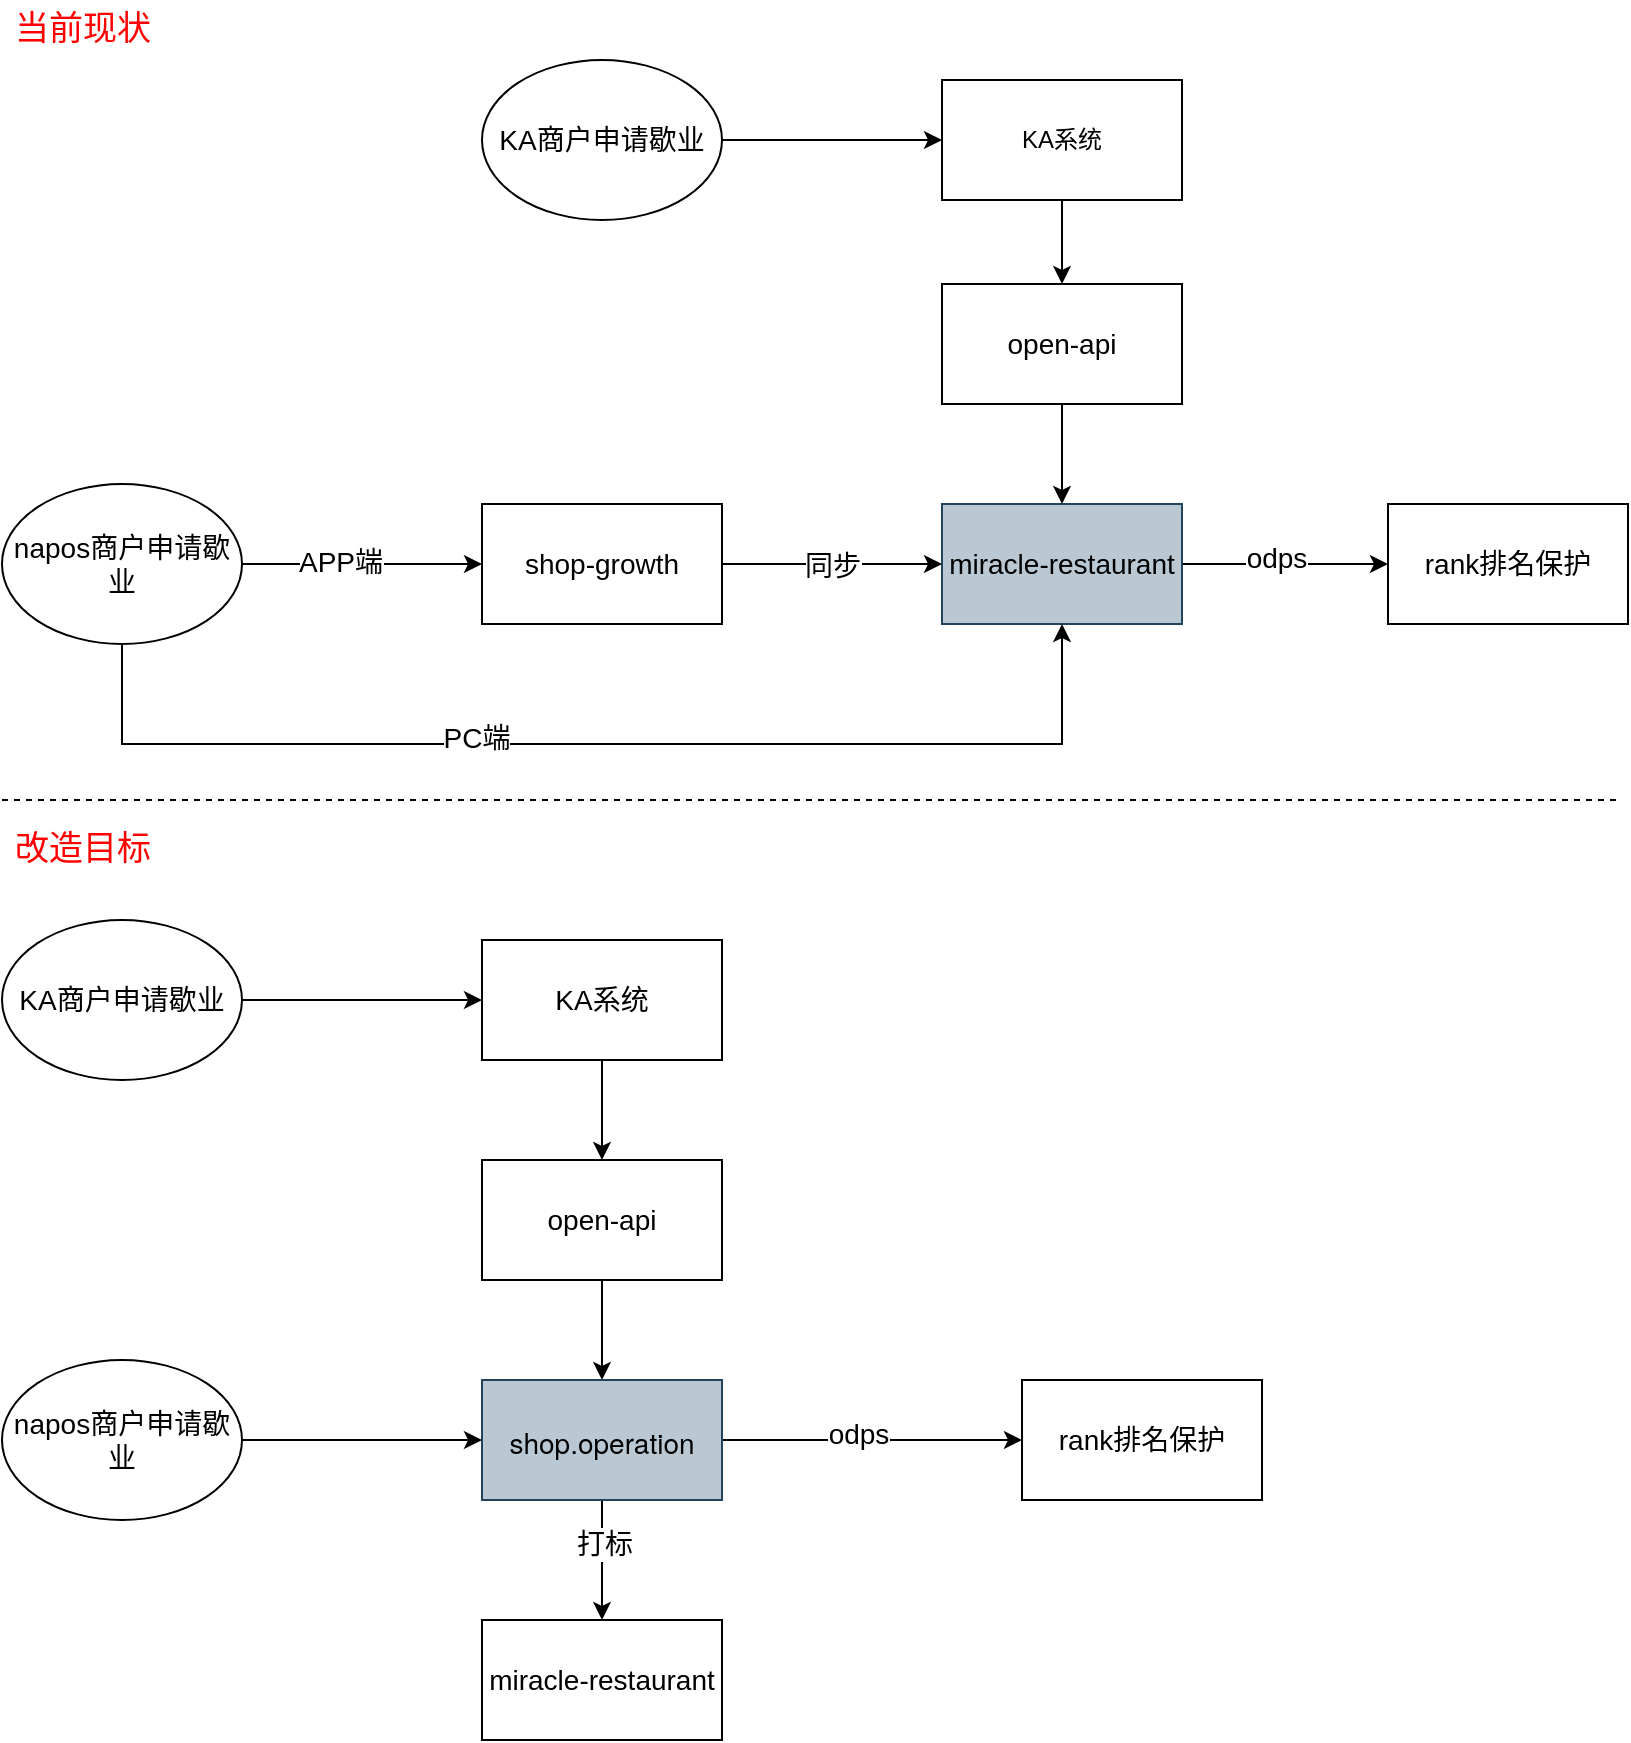 <mxfile version="12.9.14" type="github">
  <diagram id="5dy7yaolOnMXZYMXIKAr" name="应用架构改造方案">
    <mxGraphModel dx="946" dy="517" grid="1" gridSize="10" guides="1" tooltips="1" connect="1" arrows="1" fold="1" page="1" pageScale="1" pageWidth="827" pageHeight="1169" math="0" shadow="0">
      <root>
        <mxCell id="0" />
        <mxCell id="1" parent="0" />
        <mxCell id="OHUG3ohnD9J3LGAaQfuR-18" style="edgeStyle=orthogonalEdgeStyle;rounded=0;orthogonalLoop=1;jettySize=auto;html=1;exitX=1;exitY=0.5;exitDx=0;exitDy=0;entryX=0;entryY=0.5;entryDx=0;entryDy=0;fontSize=14;" edge="1" parent="1" source="OHUG3ohnD9J3LGAaQfuR-1" target="OHUG3ohnD9J3LGAaQfuR-15">
          <mxGeometry relative="1" as="geometry" />
        </mxCell>
        <mxCell id="OHUG3ohnD9J3LGAaQfuR-19" value="odps" style="edgeLabel;html=1;align=center;verticalAlign=middle;resizable=0;points=[];fontSize=14;" vertex="1" connectable="0" parent="OHUG3ohnD9J3LGAaQfuR-18">
          <mxGeometry x="-0.1" y="3" relative="1" as="geometry">
            <mxPoint as="offset" />
          </mxGeometry>
        </mxCell>
        <mxCell id="OHUG3ohnD9J3LGAaQfuR-1" value="miracle-restaurant" style="rounded=0;whiteSpace=wrap;html=1;fontSize=14;fillColor=#bac8d3;strokeColor=#23445d;" vertex="1" parent="1">
          <mxGeometry x="480" y="252" width="120" height="60" as="geometry" />
        </mxCell>
        <mxCell id="OHUG3ohnD9J3LGAaQfuR-5" style="edgeStyle=orthogonalEdgeStyle;rounded=0;orthogonalLoop=1;jettySize=auto;html=1;exitX=0.5;exitY=1;exitDx=0;exitDy=0;entryX=0.5;entryY=0;entryDx=0;entryDy=0;fontSize=14;" edge="1" parent="1" source="OHUG3ohnD9J3LGAaQfuR-2" target="OHUG3ohnD9J3LGAaQfuR-1">
          <mxGeometry relative="1" as="geometry" />
        </mxCell>
        <mxCell id="OHUG3ohnD9J3LGAaQfuR-2" value="open-api" style="rounded=0;whiteSpace=wrap;html=1;fontSize=14;" vertex="1" parent="1">
          <mxGeometry x="480" y="142" width="120" height="60" as="geometry" />
        </mxCell>
        <mxCell id="OHUG3ohnD9J3LGAaQfuR-4" style="edgeStyle=orthogonalEdgeStyle;rounded=0;orthogonalLoop=1;jettySize=auto;html=1;exitX=0.5;exitY=1;exitDx=0;exitDy=0;entryX=0.5;entryY=0;entryDx=0;entryDy=0;fontSize=14;" edge="1" parent="1" source="OHUG3ohnD9J3LGAaQfuR-3" target="OHUG3ohnD9J3LGAaQfuR-2">
          <mxGeometry relative="1" as="geometry" />
        </mxCell>
        <mxCell id="OHUG3ohnD9J3LGAaQfuR-3" value="KA系统" style="rounded=0;whiteSpace=wrap;html=1;" vertex="1" parent="1">
          <mxGeometry x="480" y="40" width="120" height="60" as="geometry" />
        </mxCell>
        <mxCell id="OHUG3ohnD9J3LGAaQfuR-7" style="edgeStyle=orthogonalEdgeStyle;rounded=0;orthogonalLoop=1;jettySize=auto;html=1;exitX=1;exitY=0.5;exitDx=0;exitDy=0;entryX=0;entryY=0.5;entryDx=0;entryDy=0;fontSize=14;" edge="1" parent="1" source="OHUG3ohnD9J3LGAaQfuR-6" target="OHUG3ohnD9J3LGAaQfuR-1">
          <mxGeometry relative="1" as="geometry" />
        </mxCell>
        <mxCell id="OHUG3ohnD9J3LGAaQfuR-61" value="同步" style="edgeLabel;html=1;align=center;verticalAlign=middle;resizable=0;points=[];fontSize=14;fontColor=#000000;" vertex="1" connectable="0" parent="OHUG3ohnD9J3LGAaQfuR-7">
          <mxGeometry y="-1" relative="1" as="geometry">
            <mxPoint as="offset" />
          </mxGeometry>
        </mxCell>
        <mxCell id="OHUG3ohnD9J3LGAaQfuR-6" value="shop-growth" style="rounded=0;whiteSpace=wrap;html=1;fontSize=14;" vertex="1" parent="1">
          <mxGeometry x="250" y="252" width="120" height="60" as="geometry" />
        </mxCell>
        <mxCell id="OHUG3ohnD9J3LGAaQfuR-9" style="edgeStyle=orthogonalEdgeStyle;rounded=0;orthogonalLoop=1;jettySize=auto;html=1;exitX=1;exitY=0.5;exitDx=0;exitDy=0;entryX=0;entryY=0.5;entryDx=0;entryDy=0;fontSize=14;" edge="1" parent="1" source="OHUG3ohnD9J3LGAaQfuR-8" target="OHUG3ohnD9J3LGAaQfuR-6">
          <mxGeometry relative="1" as="geometry" />
        </mxCell>
        <mxCell id="OHUG3ohnD9J3LGAaQfuR-11" value="APP端" style="edgeLabel;html=1;align=center;verticalAlign=middle;resizable=0;points=[];fontSize=14;" vertex="1" connectable="0" parent="OHUG3ohnD9J3LGAaQfuR-9">
          <mxGeometry x="-0.183" y="1" relative="1" as="geometry">
            <mxPoint as="offset" />
          </mxGeometry>
        </mxCell>
        <mxCell id="OHUG3ohnD9J3LGAaQfuR-10" style="edgeStyle=orthogonalEdgeStyle;rounded=0;orthogonalLoop=1;jettySize=auto;html=1;exitX=0.5;exitY=1;exitDx=0;exitDy=0;entryX=0.5;entryY=1;entryDx=0;entryDy=0;fontSize=14;" edge="1" parent="1" source="OHUG3ohnD9J3LGAaQfuR-8" target="OHUG3ohnD9J3LGAaQfuR-1">
          <mxGeometry relative="1" as="geometry">
            <Array as="points">
              <mxPoint x="70" y="372" />
              <mxPoint x="540" y="372" />
            </Array>
          </mxGeometry>
        </mxCell>
        <mxCell id="OHUG3ohnD9J3LGAaQfuR-12" value="PC端" style="edgeLabel;html=1;align=center;verticalAlign=middle;resizable=0;points=[];fontSize=14;" vertex="1" connectable="0" parent="OHUG3ohnD9J3LGAaQfuR-10">
          <mxGeometry x="-0.217" y="3" relative="1" as="geometry">
            <mxPoint as="offset" />
          </mxGeometry>
        </mxCell>
        <mxCell id="OHUG3ohnD9J3LGAaQfuR-8" value="napos商户申请歇业" style="ellipse;whiteSpace=wrap;html=1;fontSize=14;" vertex="1" parent="1">
          <mxGeometry x="10" y="242" width="120" height="80" as="geometry" />
        </mxCell>
        <mxCell id="OHUG3ohnD9J3LGAaQfuR-14" style="edgeStyle=orthogonalEdgeStyle;rounded=0;orthogonalLoop=1;jettySize=auto;html=1;exitX=1;exitY=0.5;exitDx=0;exitDy=0;entryX=0;entryY=0.5;entryDx=0;entryDy=0;fontSize=14;" edge="1" parent="1" source="OHUG3ohnD9J3LGAaQfuR-13" target="OHUG3ohnD9J3LGAaQfuR-3">
          <mxGeometry relative="1" as="geometry" />
        </mxCell>
        <mxCell id="OHUG3ohnD9J3LGAaQfuR-13" value="KA商户申请歇业" style="ellipse;whiteSpace=wrap;html=1;fontSize=14;" vertex="1" parent="1">
          <mxGeometry x="250" y="30" width="120" height="80" as="geometry" />
        </mxCell>
        <mxCell id="OHUG3ohnD9J3LGAaQfuR-15" value="rank排名保护" style="rounded=0;whiteSpace=wrap;html=1;fontSize=14;" vertex="1" parent="1">
          <mxGeometry x="703" y="252" width="120" height="60" as="geometry" />
        </mxCell>
        <mxCell id="OHUG3ohnD9J3LGAaQfuR-20" value="当前现状" style="text;html=1;align=center;verticalAlign=middle;resizable=0;points=[];autosize=1;fontSize=17;labelBackgroundColor=none;labelBorderColor=none;fontColor=#FF0000;" vertex="1" parent="1">
          <mxGeometry x="10" width="80" height="30" as="geometry" />
        </mxCell>
        <mxCell id="OHUG3ohnD9J3LGAaQfuR-21" value="" style="endArrow=none;dashed=1;html=1;fontSize=17;fontColor=#FF0000;labelBorderColor=none;strokeWidth=1;" edge="1" parent="1">
          <mxGeometry width="50" height="50" relative="1" as="geometry">
            <mxPoint x="10" y="400" as="sourcePoint" />
            <mxPoint x="820" y="400" as="targetPoint" />
          </mxGeometry>
        </mxCell>
        <mxCell id="OHUG3ohnD9J3LGAaQfuR-22" style="edgeStyle=orthogonalEdgeStyle;rounded=0;orthogonalLoop=1;jettySize=auto;html=1;exitX=1;exitY=0.5;exitDx=0;exitDy=0;entryX=0;entryY=0.5;entryDx=0;entryDy=0;fontSize=14;" edge="1" parent="1" source="OHUG3ohnD9J3LGAaQfuR-30" target="OHUG3ohnD9J3LGAaQfuR-38">
          <mxGeometry relative="1" as="geometry" />
        </mxCell>
        <mxCell id="OHUG3ohnD9J3LGAaQfuR-23" value="odps" style="edgeLabel;html=1;align=center;verticalAlign=middle;resizable=0;points=[];fontSize=14;" vertex="1" connectable="0" parent="OHUG3ohnD9J3LGAaQfuR-22">
          <mxGeometry x="-0.1" y="3" relative="1" as="geometry">
            <mxPoint as="offset" />
          </mxGeometry>
        </mxCell>
        <mxCell id="OHUG3ohnD9J3LGAaQfuR-24" value="miracle-restaurant" style="rounded=0;whiteSpace=wrap;html=1;fontSize=14;" vertex="1" parent="1">
          <mxGeometry x="250" y="810" width="120" height="60" as="geometry" />
        </mxCell>
        <mxCell id="OHUG3ohnD9J3LGAaQfuR-25" style="edgeStyle=orthogonalEdgeStyle;rounded=0;orthogonalLoop=1;jettySize=auto;html=1;exitX=0.5;exitY=1;exitDx=0;exitDy=0;entryX=0.5;entryY=0;entryDx=0;entryDy=0;fontSize=14;" edge="1" parent="1" source="OHUG3ohnD9J3LGAaQfuR-26" target="OHUG3ohnD9J3LGAaQfuR-30">
          <mxGeometry relative="1" as="geometry" />
        </mxCell>
        <mxCell id="OHUG3ohnD9J3LGAaQfuR-26" value="open-api" style="rounded=0;whiteSpace=wrap;html=1;fontSize=14;" vertex="1" parent="1">
          <mxGeometry x="250" y="580" width="120" height="60" as="geometry" />
        </mxCell>
        <mxCell id="OHUG3ohnD9J3LGAaQfuR-27" style="edgeStyle=orthogonalEdgeStyle;rounded=0;orthogonalLoop=1;jettySize=auto;html=1;exitX=0.5;exitY=1;exitDx=0;exitDy=0;entryX=0.5;entryY=0;entryDx=0;entryDy=0;fontSize=14;" edge="1" parent="1" source="OHUG3ohnD9J3LGAaQfuR-28" target="OHUG3ohnD9J3LGAaQfuR-26">
          <mxGeometry relative="1" as="geometry" />
        </mxCell>
        <mxCell id="OHUG3ohnD9J3LGAaQfuR-28" value="&lt;font style=&quot;font-size: 14px&quot;&gt;KA系统&lt;/font&gt;" style="rounded=0;whiteSpace=wrap;html=1;" vertex="1" parent="1">
          <mxGeometry x="250" y="470" width="120" height="60" as="geometry" />
        </mxCell>
        <mxCell id="OHUG3ohnD9J3LGAaQfuR-60" style="edgeStyle=orthogonalEdgeStyle;rounded=0;orthogonalLoop=1;jettySize=auto;html=1;exitX=0.5;exitY=1;exitDx=0;exitDy=0;strokeWidth=1;fontSize=17;fontColor=#FF0000;" edge="1" parent="1" source="OHUG3ohnD9J3LGAaQfuR-30" target="OHUG3ohnD9J3LGAaQfuR-24">
          <mxGeometry relative="1" as="geometry" />
        </mxCell>
        <mxCell id="OHUG3ohnD9J3LGAaQfuR-62" value="打标" style="edgeLabel;html=1;align=center;verticalAlign=middle;resizable=0;points=[];fontSize=14;fontColor=#000000;" vertex="1" connectable="0" parent="OHUG3ohnD9J3LGAaQfuR-60">
          <mxGeometry x="-0.267" y="1" relative="1" as="geometry">
            <mxPoint as="offset" />
          </mxGeometry>
        </mxCell>
        <mxCell id="OHUG3ohnD9J3LGAaQfuR-30" value="&lt;p class=&quot;p1&quot; style=&quot;margin: 0px ; font-stretch: normal ; line-height: normal ; font-family: &amp;#34;helvetica neue&amp;#34;&quot;&gt;&lt;font style=&quot;font-size: 14px&quot;&gt;shop.operation&lt;/font&gt;&lt;/p&gt;" style="rounded=0;whiteSpace=wrap;html=1;fontSize=14;fillColor=#bac8d3;strokeColor=#23445d;" vertex="1" parent="1">
          <mxGeometry x="250" y="690" width="120" height="60" as="geometry" />
        </mxCell>
        <mxCell id="OHUG3ohnD9J3LGAaQfuR-31" style="edgeStyle=orthogonalEdgeStyle;rounded=0;orthogonalLoop=1;jettySize=auto;html=1;exitX=1;exitY=0.5;exitDx=0;exitDy=0;entryX=0;entryY=0.5;entryDx=0;entryDy=0;fontSize=14;" edge="1" parent="1" source="OHUG3ohnD9J3LGAaQfuR-35" target="OHUG3ohnD9J3LGAaQfuR-30">
          <mxGeometry relative="1" as="geometry" />
        </mxCell>
        <mxCell id="OHUG3ohnD9J3LGAaQfuR-35" value="napos商户申请歇业" style="ellipse;whiteSpace=wrap;html=1;fontSize=14;" vertex="1" parent="1">
          <mxGeometry x="10" y="680" width="120" height="80" as="geometry" />
        </mxCell>
        <mxCell id="OHUG3ohnD9J3LGAaQfuR-36" style="edgeStyle=orthogonalEdgeStyle;rounded=0;orthogonalLoop=1;jettySize=auto;html=1;exitX=1;exitY=0.5;exitDx=0;exitDy=0;entryX=0;entryY=0.5;entryDx=0;entryDy=0;fontSize=14;" edge="1" parent="1" source="OHUG3ohnD9J3LGAaQfuR-37" target="OHUG3ohnD9J3LGAaQfuR-28">
          <mxGeometry relative="1" as="geometry" />
        </mxCell>
        <mxCell id="OHUG3ohnD9J3LGAaQfuR-37" value="KA商户申请歇业" style="ellipse;whiteSpace=wrap;html=1;fontSize=14;" vertex="1" parent="1">
          <mxGeometry x="10" y="460" width="120" height="80" as="geometry" />
        </mxCell>
        <mxCell id="OHUG3ohnD9J3LGAaQfuR-38" value="rank排名保护" style="rounded=0;whiteSpace=wrap;html=1;fontSize=14;" vertex="1" parent="1">
          <mxGeometry x="520" y="690" width="120" height="60" as="geometry" />
        </mxCell>
        <mxCell id="OHUG3ohnD9J3LGAaQfuR-39" value="改造目标" style="text;html=1;align=center;verticalAlign=middle;resizable=0;points=[];autosize=1;fontSize=17;labelBackgroundColor=none;labelBorderColor=none;fontColor=#FF0000;" vertex="1" parent="1">
          <mxGeometry x="10" y="410" width="80" height="30" as="geometry" />
        </mxCell>
      </root>
    </mxGraphModel>
  </diagram>
</mxfile>
